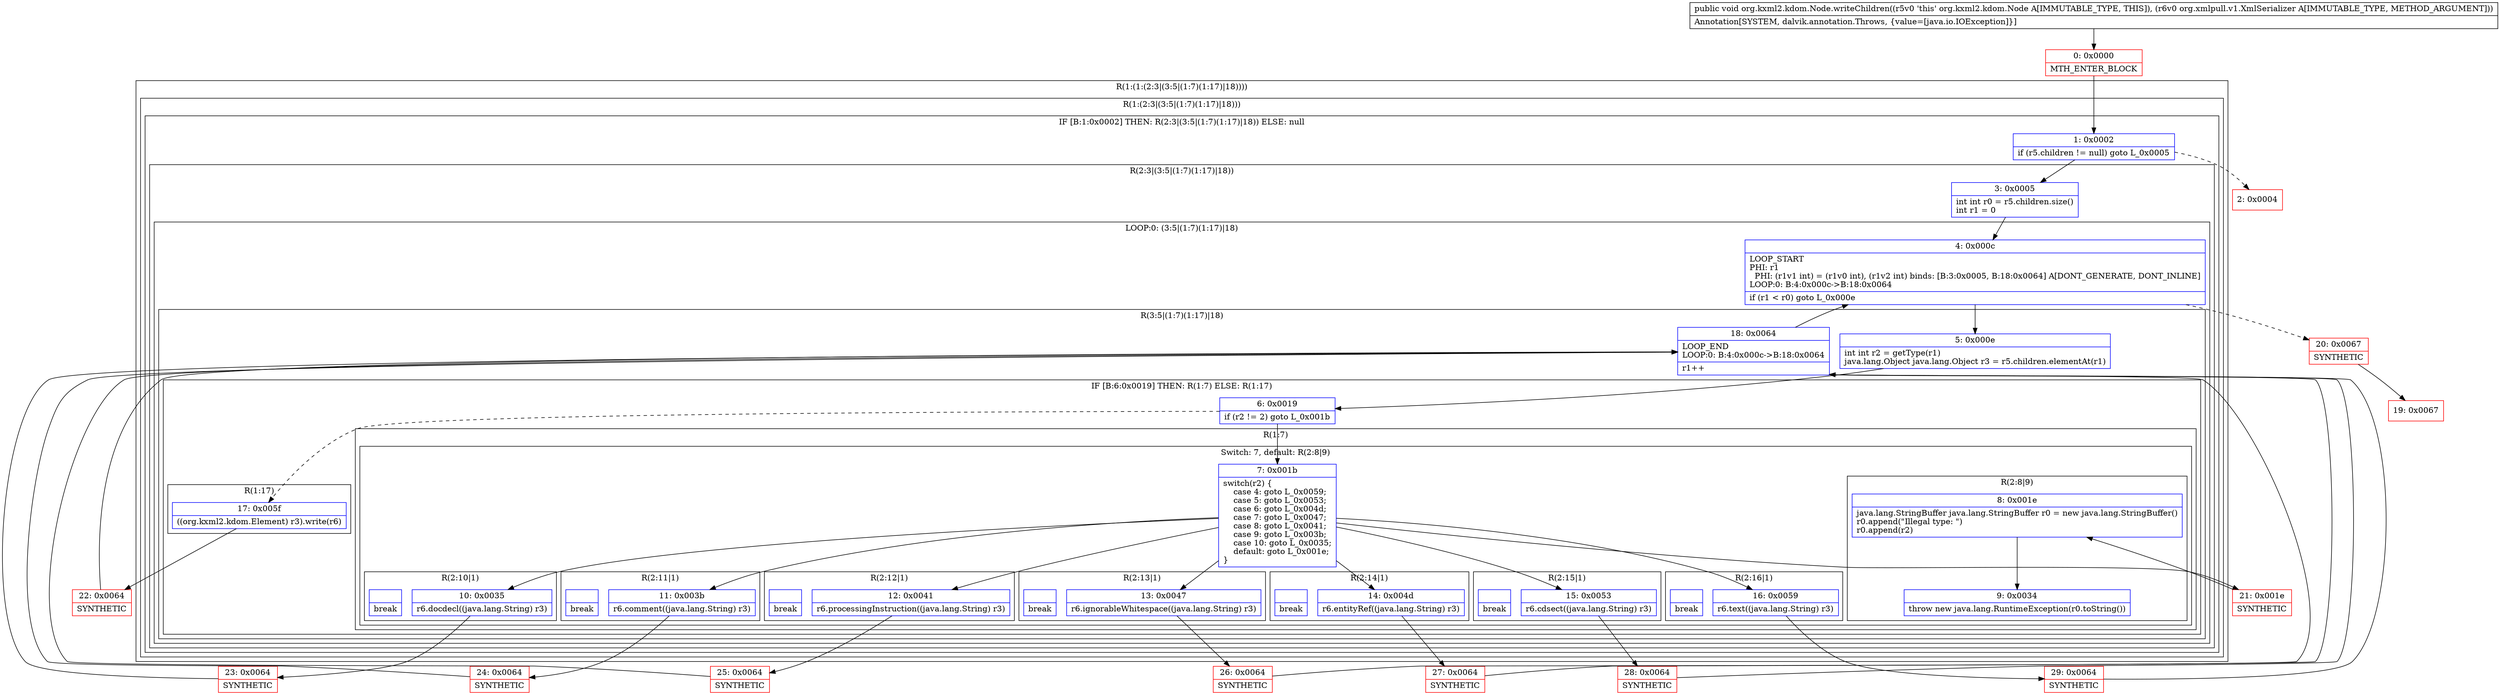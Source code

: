 digraph "CFG fororg.kxml2.kdom.Node.writeChildren(Lorg\/xmlpull\/v1\/XmlSerializer;)V" {
subgraph cluster_Region_168779446 {
label = "R(1:(1:(2:3|(3:5|(1:7)(1:17)|18))))";
node [shape=record,color=blue];
subgraph cluster_Region_1949886616 {
label = "R(1:(2:3|(3:5|(1:7)(1:17)|18)))";
node [shape=record,color=blue];
subgraph cluster_IfRegion_1588094415 {
label = "IF [B:1:0x0002] THEN: R(2:3|(3:5|(1:7)(1:17)|18)) ELSE: null";
node [shape=record,color=blue];
Node_1 [shape=record,label="{1\:\ 0x0002|if (r5.children != null) goto L_0x0005\l}"];
subgraph cluster_Region_1798217986 {
label = "R(2:3|(3:5|(1:7)(1:17)|18))";
node [shape=record,color=blue];
Node_3 [shape=record,label="{3\:\ 0x0005|int int r0 = r5.children.size()\lint r1 = 0\l}"];
subgraph cluster_LoopRegion_1130393677 {
label = "LOOP:0: (3:5|(1:7)(1:17)|18)";
node [shape=record,color=blue];
Node_4 [shape=record,label="{4\:\ 0x000c|LOOP_START\lPHI: r1 \l  PHI: (r1v1 int) = (r1v0 int), (r1v2 int) binds: [B:3:0x0005, B:18:0x0064] A[DONT_GENERATE, DONT_INLINE]\lLOOP:0: B:4:0x000c\-\>B:18:0x0064\l|if (r1 \< r0) goto L_0x000e\l}"];
subgraph cluster_Region_1787171677 {
label = "R(3:5|(1:7)(1:17)|18)";
node [shape=record,color=blue];
Node_5 [shape=record,label="{5\:\ 0x000e|int int r2 = getType(r1)\ljava.lang.Object java.lang.Object r3 = r5.children.elementAt(r1)\l}"];
subgraph cluster_IfRegion_1820621202 {
label = "IF [B:6:0x0019] THEN: R(1:7) ELSE: R(1:17)";
node [shape=record,color=blue];
Node_6 [shape=record,label="{6\:\ 0x0019|if (r2 != 2) goto L_0x001b\l}"];
subgraph cluster_Region_292692033 {
label = "R(1:7)";
node [shape=record,color=blue];
subgraph cluster_SwitchRegion_1916597169 {
label = "Switch: 7, default: R(2:8|9)";
node [shape=record,color=blue];
Node_7 [shape=record,label="{7\:\ 0x001b|switch(r2) \{\l    case 4: goto L_0x0059;\l    case 5: goto L_0x0053;\l    case 6: goto L_0x004d;\l    case 7: goto L_0x0047;\l    case 8: goto L_0x0041;\l    case 9: goto L_0x003b;\l    case 10: goto L_0x0035;\l    default: goto L_0x001e;\l\}\l}"];
subgraph cluster_Region_1750660678 {
label = "R(2:16|1)";
node [shape=record,color=blue];
Node_16 [shape=record,label="{16\:\ 0x0059|r6.text((java.lang.String) r3)\l}"];
Node_InsnContainer_1643652663 [shape=record,label="{|break\l}"];
}
subgraph cluster_Region_668944950 {
label = "R(2:15|1)";
node [shape=record,color=blue];
Node_15 [shape=record,label="{15\:\ 0x0053|r6.cdsect((java.lang.String) r3)\l}"];
Node_InsnContainer_1379364536 [shape=record,label="{|break\l}"];
}
subgraph cluster_Region_854299655 {
label = "R(2:14|1)";
node [shape=record,color=blue];
Node_14 [shape=record,label="{14\:\ 0x004d|r6.entityRef((java.lang.String) r3)\l}"];
Node_InsnContainer_1328348972 [shape=record,label="{|break\l}"];
}
subgraph cluster_Region_1888141030 {
label = "R(2:13|1)";
node [shape=record,color=blue];
Node_13 [shape=record,label="{13\:\ 0x0047|r6.ignorableWhitespace((java.lang.String) r3)\l}"];
Node_InsnContainer_1331478176 [shape=record,label="{|break\l}"];
}
subgraph cluster_Region_1599048823 {
label = "R(2:12|1)";
node [shape=record,color=blue];
Node_12 [shape=record,label="{12\:\ 0x0041|r6.processingInstruction((java.lang.String) r3)\l}"];
Node_InsnContainer_1874194658 [shape=record,label="{|break\l}"];
}
subgraph cluster_Region_35447634 {
label = "R(2:11|1)";
node [shape=record,color=blue];
Node_11 [shape=record,label="{11\:\ 0x003b|r6.comment((java.lang.String) r3)\l}"];
Node_InsnContainer_102629634 [shape=record,label="{|break\l}"];
}
subgraph cluster_Region_1824064698 {
label = "R(2:10|1)";
node [shape=record,color=blue];
Node_10 [shape=record,label="{10\:\ 0x0035|r6.docdecl((java.lang.String) r3)\l}"];
Node_InsnContainer_778259314 [shape=record,label="{|break\l}"];
}
subgraph cluster_Region_840828835 {
label = "R(2:8|9)";
node [shape=record,color=blue];
Node_8 [shape=record,label="{8\:\ 0x001e|java.lang.StringBuffer java.lang.StringBuffer r0 = new java.lang.StringBuffer()\lr0.append(\"Illegal type: \")\lr0.append(r2)\l}"];
Node_9 [shape=record,label="{9\:\ 0x0034|throw new java.lang.RuntimeException(r0.toString())\l}"];
}
}
}
subgraph cluster_Region_1231153733 {
label = "R(1:17)";
node [shape=record,color=blue];
Node_17 [shape=record,label="{17\:\ 0x005f|((org.kxml2.kdom.Element) r3).write(r6)\l}"];
}
}
Node_18 [shape=record,label="{18\:\ 0x0064|LOOP_END\lLOOP:0: B:4:0x000c\-\>B:18:0x0064\l|r1++\l}"];
}
}
}
}
}
}
Node_0 [shape=record,color=red,label="{0\:\ 0x0000|MTH_ENTER_BLOCK\l}"];
Node_2 [shape=record,color=red,label="{2\:\ 0x0004}"];
Node_19 [shape=record,color=red,label="{19\:\ 0x0067}"];
Node_20 [shape=record,color=red,label="{20\:\ 0x0067|SYNTHETIC\l}"];
Node_21 [shape=record,color=red,label="{21\:\ 0x001e|SYNTHETIC\l}"];
Node_22 [shape=record,color=red,label="{22\:\ 0x0064|SYNTHETIC\l}"];
Node_23 [shape=record,color=red,label="{23\:\ 0x0064|SYNTHETIC\l}"];
Node_24 [shape=record,color=red,label="{24\:\ 0x0064|SYNTHETIC\l}"];
Node_25 [shape=record,color=red,label="{25\:\ 0x0064|SYNTHETIC\l}"];
Node_26 [shape=record,color=red,label="{26\:\ 0x0064|SYNTHETIC\l}"];
Node_27 [shape=record,color=red,label="{27\:\ 0x0064|SYNTHETIC\l}"];
Node_28 [shape=record,color=red,label="{28\:\ 0x0064|SYNTHETIC\l}"];
Node_29 [shape=record,color=red,label="{29\:\ 0x0064|SYNTHETIC\l}"];
MethodNode[shape=record,label="{public void org.kxml2.kdom.Node.writeChildren((r5v0 'this' org.kxml2.kdom.Node A[IMMUTABLE_TYPE, THIS]), (r6v0 org.xmlpull.v1.XmlSerializer A[IMMUTABLE_TYPE, METHOD_ARGUMENT]))  | Annotation[SYSTEM, dalvik.annotation.Throws, \{value=[java.io.IOException]\}]\l}"];
MethodNode -> Node_0;
Node_1 -> Node_2[style=dashed];
Node_1 -> Node_3;
Node_3 -> Node_4;
Node_4 -> Node_5;
Node_4 -> Node_20[style=dashed];
Node_5 -> Node_6;
Node_6 -> Node_7;
Node_6 -> Node_17[style=dashed];
Node_7 -> Node_10;
Node_7 -> Node_11;
Node_7 -> Node_12;
Node_7 -> Node_13;
Node_7 -> Node_14;
Node_7 -> Node_15;
Node_7 -> Node_16;
Node_7 -> Node_21;
Node_16 -> Node_29;
Node_15 -> Node_28;
Node_14 -> Node_27;
Node_13 -> Node_26;
Node_12 -> Node_25;
Node_11 -> Node_24;
Node_10 -> Node_23;
Node_8 -> Node_9;
Node_17 -> Node_22;
Node_18 -> Node_4;
Node_0 -> Node_1;
Node_20 -> Node_19;
Node_21 -> Node_8;
Node_22 -> Node_18;
Node_23 -> Node_18;
Node_24 -> Node_18;
Node_25 -> Node_18;
Node_26 -> Node_18;
Node_27 -> Node_18;
Node_28 -> Node_18;
Node_29 -> Node_18;
}

